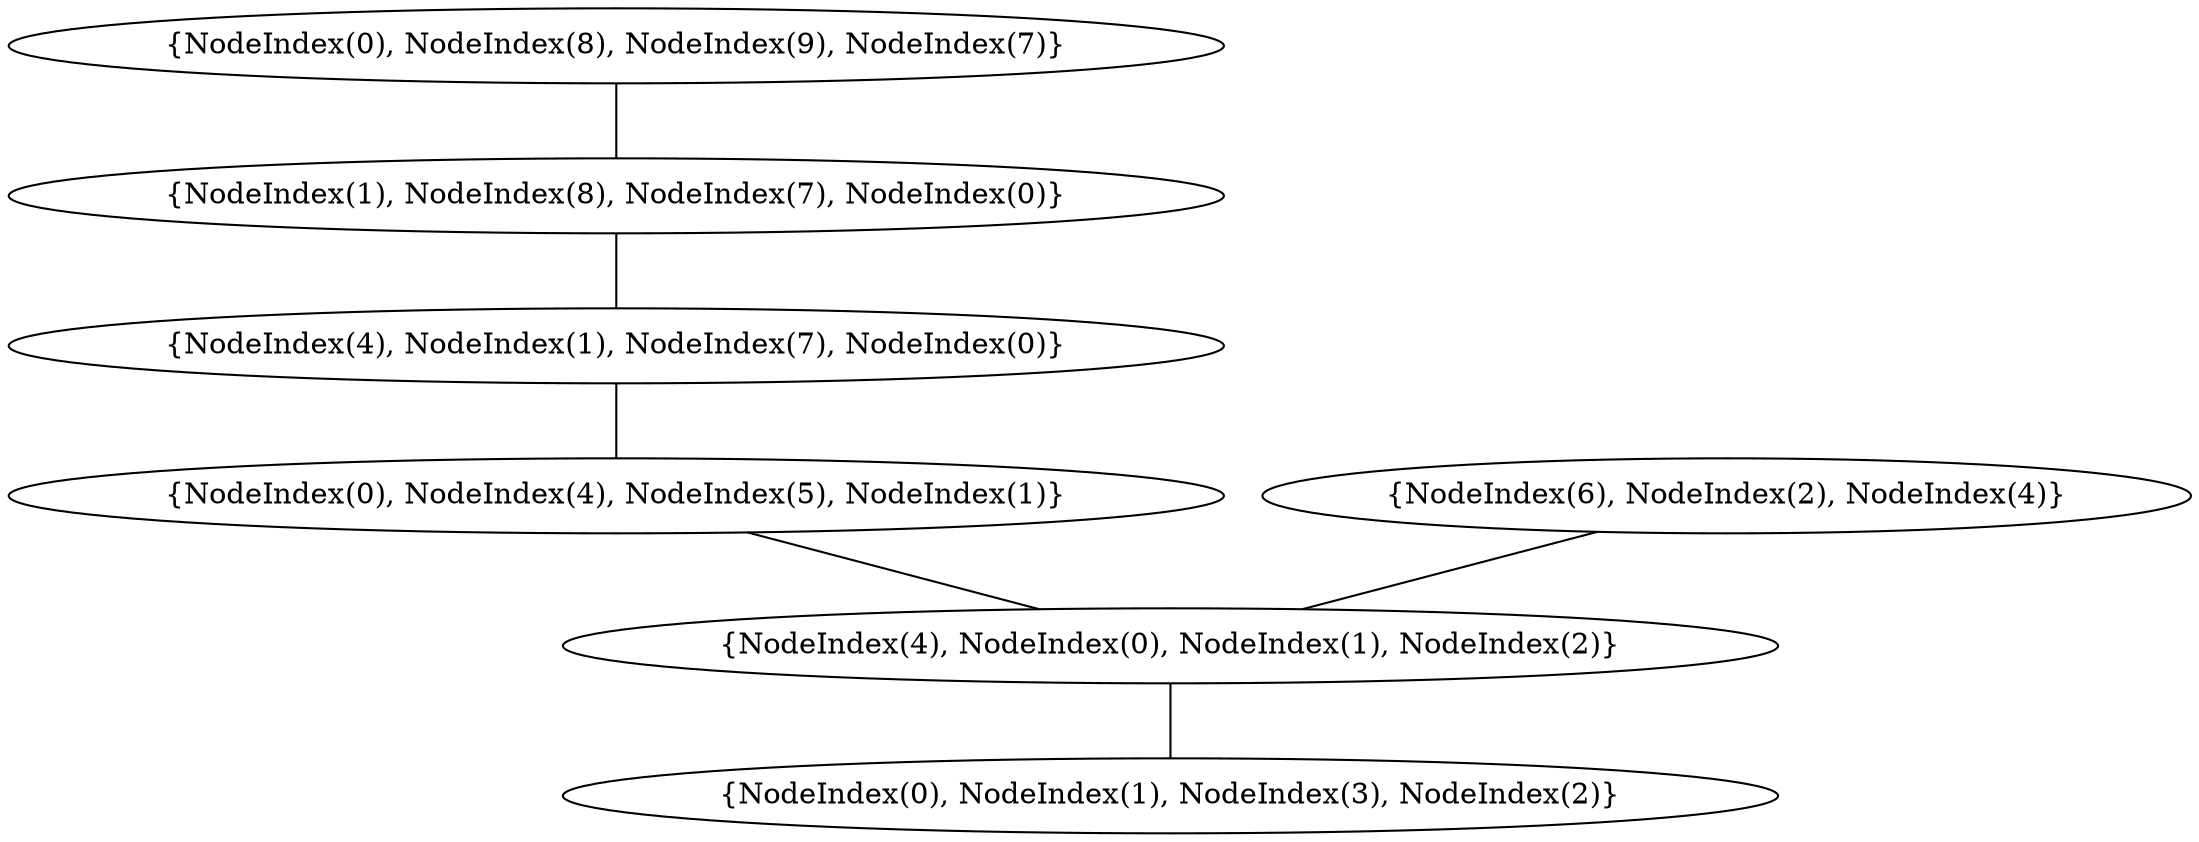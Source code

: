 graph {
    0 [ label = "{NodeIndex(0), NodeIndex(1), NodeIndex(3), NodeIndex(2)}" ]
    1 [ label = "{NodeIndex(4), NodeIndex(0), NodeIndex(1), NodeIndex(2)}" ]
    2 [ label = "{NodeIndex(0), NodeIndex(4), NodeIndex(5), NodeIndex(1)}" ]
    3 [ label = "{NodeIndex(4), NodeIndex(1), NodeIndex(7), NodeIndex(0)}" ]
    4 [ label = "{NodeIndex(1), NodeIndex(8), NodeIndex(7), NodeIndex(0)}" ]
    5 [ label = "{NodeIndex(0), NodeIndex(8), NodeIndex(9), NodeIndex(7)}" ]
    6 [ label = "{NodeIndex(6), NodeIndex(2), NodeIndex(4)}" ]
    1 -- 0 [ ]
    2 -- 1 [ ]
    5 -- 4 [ ]
    3 -- 2 [ ]
    4 -- 3 [ ]
    6 -- 1 [ ]
}
